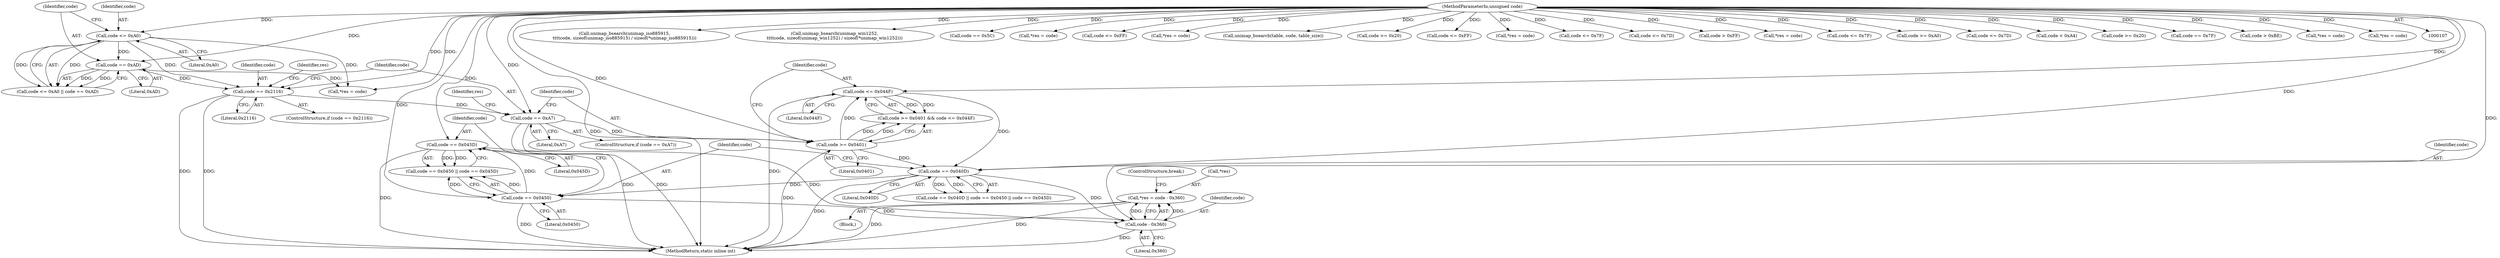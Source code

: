 digraph "0_php-src_0da8b8b801f9276359262f1ef8274c7812d3dfda?w=1_4@pointer" {
"1000189" [label="(Call,*res = code - 0x360)"];
"1000192" [label="(Call,code - 0x360)"];
"1000184" [label="(Call,code == 0x045D)"];
"1000181" [label="(Call,code == 0x0450)"];
"1000177" [label="(Call,code == 0x040D)"];
"1000171" [label="(Call,code <= 0x044F)"];
"1000168" [label="(Call,code >= 0x0401)"];
"1000157" [label="(Call,code == 0xA7)"];
"1000147" [label="(Call,code == 0x2116)"];
"1000134" [label="(Call,code <= 0xA0)"];
"1000108" [label="(MethodParameterIn,unsigned code)"];
"1000137" [label="(Call,code == 0xAD)"];
"1000186" [label="(Literal,0x045D)"];
"1000180" [label="(Call,code == 0x0450 || code == 0x045D)"];
"1000141" [label="(Call,*res = code)"];
"1000222" [label="(Call,unimap_bsearch(unimap_iso885915,\n\t\t\t\tcode, sizeof(unimap_iso885915) / sizeof(*unimap_iso885915)))"];
"1000263" [label="(Call,unimap_bsearch(unimap_win1252,\n\t\t\t\tcode, sizeof(unimap_win1252) / sizeof(*unimap_win1252)))"];
"1000181" [label="(Call,code == 0x0450)"];
"1000379" [label="(Call,code == 0x5C)"];
"1000384" [label="(Call,*res = code)"];
"1000184" [label="(Call,code == 0x045D)"];
"1000176" [label="(Call,code == 0x040D || code == 0x0450 || code == 0x045D)"];
"1000169" [label="(Identifier,code)"];
"1000251" [label="(Call,code <= 0xFF)"];
"1000255" [label="(Call,*res = code)"];
"1000353" [label="(Call,unimap_bsearch(table, code, table_size))"];
"1000371" [label="(Call,code >= 0x20)"];
"1000159" [label="(Literal,0xA7)"];
"1000419" [label="(MethodReturn,static inline int)"];
"1000133" [label="(Call,code <= 0xA0 || code == 0xAD)"];
"1000136" [label="(Literal,0xA0)"];
"1000210" [label="(Call,code <= 0xFF)"];
"1000177" [label="(Call,code == 0x040D)"];
"1000345" [label="(Call,*res = code)"];
"1000183" [label="(Literal,0x0450)"];
"1000194" [label="(Literal,0x360)"];
"1000244" [label="(Call,code <= 0x7F)"];
"1000401" [label="(Call,code <= 0x7D)"];
"1000120" [label="(Call,code > 0xFF)"];
"1000153" [label="(Identifier,res)"];
"1000134" [label="(Call,code <= 0xA0)"];
"1000405" [label="(Call,*res = code)"];
"1000190" [label="(Call,*res)"];
"1000341" [label="(Call,code <= 0x7F)"];
"1000248" [label="(Call,code >= 0xA0)"];
"1000374" [label="(Call,code <= 0x7D)"];
"1000174" [label="(Block,)"];
"1000135" [label="(Identifier,code)"];
"1000203" [label="(Call,code < 0xA4)"];
"1000398" [label="(Call,code >= 0x20)"];
"1000137" [label="(Call,code == 0xAD)"];
"1000171" [label="(Call,code <= 0x044F)"];
"1000193" [label="(Identifier,code)"];
"1000284" [label="(Call,code == 0x7F)"];
"1000185" [label="(Identifier,code)"];
"1000156" [label="(ControlStructure,if (code == 0xA7))"];
"1000157" [label="(Call,code == 0xA7)"];
"1000182" [label="(Identifier,code)"];
"1000189" [label="(Call,*res = code - 0x360)"];
"1000173" [label="(Literal,0x044F)"];
"1000207" [label="(Call,code > 0xBE)"];
"1000167" [label="(Call,code >= 0x0401 && code <= 0x044F)"];
"1000179" [label="(Literal,0x040D)"];
"1000147" [label="(Call,code == 0x2116)"];
"1000138" [label="(Identifier,code)"];
"1000192" [label="(Call,code - 0x360)"];
"1000170" [label="(Literal,0x0401)"];
"1000126" [label="(Call,*res = code)"];
"1000178" [label="(Identifier,code)"];
"1000199" [label="(ControlStructure,break;)"];
"1000108" [label="(MethodParameterIn,unsigned code)"];
"1000149" [label="(Literal,0x2116)"];
"1000158" [label="(Identifier,code)"];
"1000168" [label="(Call,code >= 0x0401)"];
"1000139" [label="(Literal,0xAD)"];
"1000146" [label="(ControlStructure,if (code == 0x2116))"];
"1000148" [label="(Identifier,code)"];
"1000163" [label="(Identifier,res)"];
"1000214" [label="(Call,*res = code)"];
"1000172" [label="(Identifier,code)"];
"1000189" -> "1000174"  [label="AST: "];
"1000189" -> "1000192"  [label="CFG: "];
"1000190" -> "1000189"  [label="AST: "];
"1000192" -> "1000189"  [label="AST: "];
"1000199" -> "1000189"  [label="CFG: "];
"1000189" -> "1000419"  [label="DDG: "];
"1000189" -> "1000419"  [label="DDG: "];
"1000192" -> "1000189"  [label="DDG: "];
"1000192" -> "1000189"  [label="DDG: "];
"1000192" -> "1000194"  [label="CFG: "];
"1000193" -> "1000192"  [label="AST: "];
"1000194" -> "1000192"  [label="AST: "];
"1000192" -> "1000419"  [label="DDG: "];
"1000184" -> "1000192"  [label="DDG: "];
"1000181" -> "1000192"  [label="DDG: "];
"1000177" -> "1000192"  [label="DDG: "];
"1000108" -> "1000192"  [label="DDG: "];
"1000184" -> "1000180"  [label="AST: "];
"1000184" -> "1000186"  [label="CFG: "];
"1000185" -> "1000184"  [label="AST: "];
"1000186" -> "1000184"  [label="AST: "];
"1000180" -> "1000184"  [label="CFG: "];
"1000184" -> "1000419"  [label="DDG: "];
"1000184" -> "1000180"  [label="DDG: "];
"1000184" -> "1000180"  [label="DDG: "];
"1000181" -> "1000184"  [label="DDG: "];
"1000108" -> "1000184"  [label="DDG: "];
"1000181" -> "1000180"  [label="AST: "];
"1000181" -> "1000183"  [label="CFG: "];
"1000182" -> "1000181"  [label="AST: "];
"1000183" -> "1000181"  [label="AST: "];
"1000185" -> "1000181"  [label="CFG: "];
"1000180" -> "1000181"  [label="CFG: "];
"1000181" -> "1000419"  [label="DDG: "];
"1000181" -> "1000180"  [label="DDG: "];
"1000181" -> "1000180"  [label="DDG: "];
"1000177" -> "1000181"  [label="DDG: "];
"1000108" -> "1000181"  [label="DDG: "];
"1000177" -> "1000176"  [label="AST: "];
"1000177" -> "1000179"  [label="CFG: "];
"1000178" -> "1000177"  [label="AST: "];
"1000179" -> "1000177"  [label="AST: "];
"1000182" -> "1000177"  [label="CFG: "];
"1000176" -> "1000177"  [label="CFG: "];
"1000177" -> "1000419"  [label="DDG: "];
"1000177" -> "1000176"  [label="DDG: "];
"1000177" -> "1000176"  [label="DDG: "];
"1000171" -> "1000177"  [label="DDG: "];
"1000168" -> "1000177"  [label="DDG: "];
"1000108" -> "1000177"  [label="DDG: "];
"1000171" -> "1000167"  [label="AST: "];
"1000171" -> "1000173"  [label="CFG: "];
"1000172" -> "1000171"  [label="AST: "];
"1000173" -> "1000171"  [label="AST: "];
"1000167" -> "1000171"  [label="CFG: "];
"1000171" -> "1000419"  [label="DDG: "];
"1000171" -> "1000167"  [label="DDG: "];
"1000171" -> "1000167"  [label="DDG: "];
"1000168" -> "1000171"  [label="DDG: "];
"1000108" -> "1000171"  [label="DDG: "];
"1000168" -> "1000167"  [label="AST: "];
"1000168" -> "1000170"  [label="CFG: "];
"1000169" -> "1000168"  [label="AST: "];
"1000170" -> "1000168"  [label="AST: "];
"1000172" -> "1000168"  [label="CFG: "];
"1000167" -> "1000168"  [label="CFG: "];
"1000168" -> "1000419"  [label="DDG: "];
"1000168" -> "1000167"  [label="DDG: "];
"1000168" -> "1000167"  [label="DDG: "];
"1000157" -> "1000168"  [label="DDG: "];
"1000108" -> "1000168"  [label="DDG: "];
"1000157" -> "1000156"  [label="AST: "];
"1000157" -> "1000159"  [label="CFG: "];
"1000158" -> "1000157"  [label="AST: "];
"1000159" -> "1000157"  [label="AST: "];
"1000163" -> "1000157"  [label="CFG: "];
"1000169" -> "1000157"  [label="CFG: "];
"1000157" -> "1000419"  [label="DDG: "];
"1000157" -> "1000419"  [label="DDG: "];
"1000147" -> "1000157"  [label="DDG: "];
"1000108" -> "1000157"  [label="DDG: "];
"1000147" -> "1000146"  [label="AST: "];
"1000147" -> "1000149"  [label="CFG: "];
"1000148" -> "1000147"  [label="AST: "];
"1000149" -> "1000147"  [label="AST: "];
"1000153" -> "1000147"  [label="CFG: "];
"1000158" -> "1000147"  [label="CFG: "];
"1000147" -> "1000419"  [label="DDG: "];
"1000147" -> "1000419"  [label="DDG: "];
"1000134" -> "1000147"  [label="DDG: "];
"1000137" -> "1000147"  [label="DDG: "];
"1000108" -> "1000147"  [label="DDG: "];
"1000134" -> "1000133"  [label="AST: "];
"1000134" -> "1000136"  [label="CFG: "];
"1000135" -> "1000134"  [label="AST: "];
"1000136" -> "1000134"  [label="AST: "];
"1000138" -> "1000134"  [label="CFG: "];
"1000133" -> "1000134"  [label="CFG: "];
"1000134" -> "1000133"  [label="DDG: "];
"1000134" -> "1000133"  [label="DDG: "];
"1000108" -> "1000134"  [label="DDG: "];
"1000134" -> "1000137"  [label="DDG: "];
"1000134" -> "1000141"  [label="DDG: "];
"1000108" -> "1000107"  [label="AST: "];
"1000108" -> "1000419"  [label="DDG: "];
"1000108" -> "1000120"  [label="DDG: "];
"1000108" -> "1000126"  [label="DDG: "];
"1000108" -> "1000137"  [label="DDG: "];
"1000108" -> "1000141"  [label="DDG: "];
"1000108" -> "1000203"  [label="DDG: "];
"1000108" -> "1000207"  [label="DDG: "];
"1000108" -> "1000210"  [label="DDG: "];
"1000108" -> "1000214"  [label="DDG: "];
"1000108" -> "1000222"  [label="DDG: "];
"1000108" -> "1000244"  [label="DDG: "];
"1000108" -> "1000248"  [label="DDG: "];
"1000108" -> "1000251"  [label="DDG: "];
"1000108" -> "1000255"  [label="DDG: "];
"1000108" -> "1000263"  [label="DDG: "];
"1000108" -> "1000284"  [label="DDG: "];
"1000108" -> "1000341"  [label="DDG: "];
"1000108" -> "1000345"  [label="DDG: "];
"1000108" -> "1000353"  [label="DDG: "];
"1000108" -> "1000371"  [label="DDG: "];
"1000108" -> "1000374"  [label="DDG: "];
"1000108" -> "1000379"  [label="DDG: "];
"1000108" -> "1000384"  [label="DDG: "];
"1000108" -> "1000398"  [label="DDG: "];
"1000108" -> "1000401"  [label="DDG: "];
"1000108" -> "1000405"  [label="DDG: "];
"1000137" -> "1000133"  [label="AST: "];
"1000137" -> "1000139"  [label="CFG: "];
"1000138" -> "1000137"  [label="AST: "];
"1000139" -> "1000137"  [label="AST: "];
"1000133" -> "1000137"  [label="CFG: "];
"1000137" -> "1000133"  [label="DDG: "];
"1000137" -> "1000133"  [label="DDG: "];
"1000137" -> "1000141"  [label="DDG: "];
}
